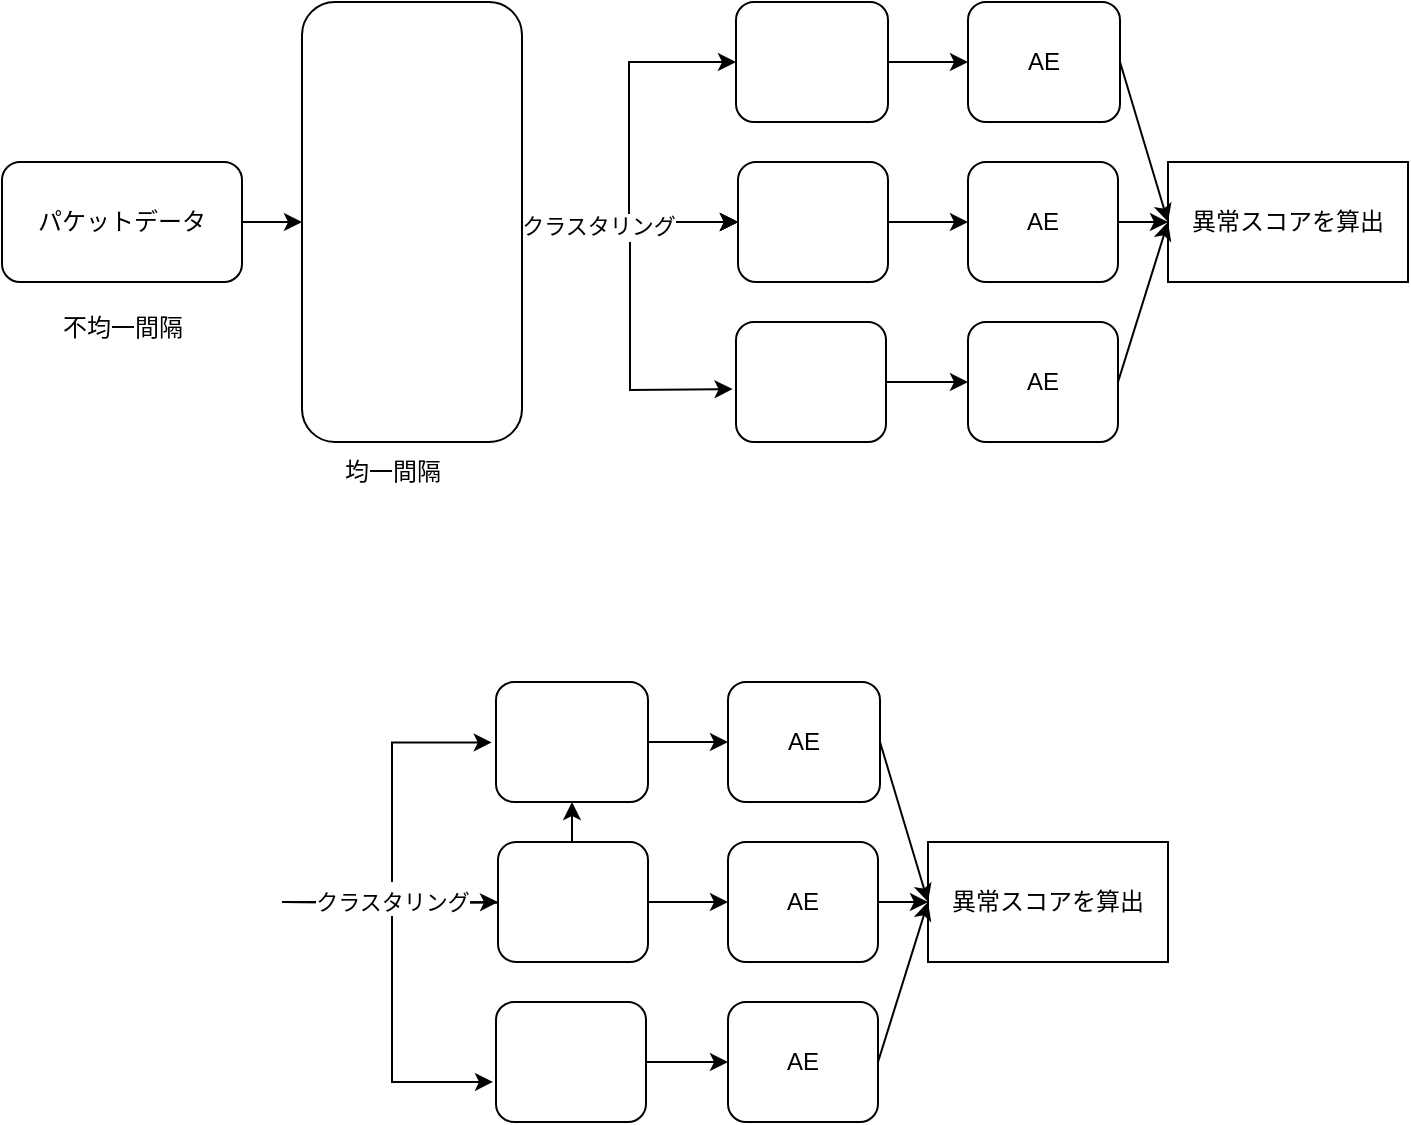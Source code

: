 <mxfile version="22.1.7" type="github">
  <diagram name="ページ1" id="fHjQXbyhqwzbF0dJYVGf">
    <mxGraphModel dx="856" dy="544" grid="1" gridSize="10" guides="1" tooltips="1" connect="1" arrows="1" fold="1" page="1" pageScale="1" pageWidth="827" pageHeight="1169" math="0" shadow="0">
      <root>
        <mxCell id="0" />
        <mxCell id="1" parent="0" />
        <mxCell id="VL7MHuX0nqvEhs6e7Bde-4" value="" style="edgeStyle=orthogonalEdgeStyle;rounded=0;orthogonalLoop=1;jettySize=auto;html=1;" parent="1" source="VL7MHuX0nqvEhs6e7Bde-2" target="VL7MHuX0nqvEhs6e7Bde-3" edge="1">
          <mxGeometry relative="1" as="geometry" />
        </mxCell>
        <mxCell id="VL7MHuX0nqvEhs6e7Bde-2" value="パケットデータ" style="rounded=1;whiteSpace=wrap;html=1;" parent="1" vertex="1">
          <mxGeometry x="30" y="360" width="120" height="60" as="geometry" />
        </mxCell>
        <mxCell id="VL7MHuX0nqvEhs6e7Bde-8" value="" style="edgeStyle=orthogonalEdgeStyle;rounded=0;orthogonalLoop=1;jettySize=auto;html=1;" parent="1" source="VL7MHuX0nqvEhs6e7Bde-3" target="VL7MHuX0nqvEhs6e7Bde-7" edge="1">
          <mxGeometry relative="1" as="geometry" />
        </mxCell>
        <mxCell id="VL7MHuX0nqvEhs6e7Bde-10" value="" style="edgeStyle=orthogonalEdgeStyle;rounded=0;orthogonalLoop=1;jettySize=auto;html=1;" parent="1" source="VL7MHuX0nqvEhs6e7Bde-3" target="VL7MHuX0nqvEhs6e7Bde-9" edge="1">
          <mxGeometry relative="1" as="geometry" />
        </mxCell>
        <mxCell id="VL7MHuX0nqvEhs6e7Bde-11" value="" style="edgeStyle=orthogonalEdgeStyle;rounded=0;orthogonalLoop=1;jettySize=auto;html=1;" parent="1" source="VL7MHuX0nqvEhs6e7Bde-3" target="VL7MHuX0nqvEhs6e7Bde-9" edge="1">
          <mxGeometry relative="1" as="geometry" />
        </mxCell>
        <mxCell id="VL7MHuX0nqvEhs6e7Bde-12" value="" style="edgeStyle=orthogonalEdgeStyle;rounded=0;orthogonalLoop=1;jettySize=auto;html=1;" parent="1" source="VL7MHuX0nqvEhs6e7Bde-3" target="VL7MHuX0nqvEhs6e7Bde-9" edge="1">
          <mxGeometry relative="1" as="geometry" />
        </mxCell>
        <mxCell id="VL7MHuX0nqvEhs6e7Bde-13" value="" style="edgeStyle=orthogonalEdgeStyle;rounded=0;orthogonalLoop=1;jettySize=auto;html=1;" parent="1" source="VL7MHuX0nqvEhs6e7Bde-3" target="VL7MHuX0nqvEhs6e7Bde-9" edge="1">
          <mxGeometry relative="1" as="geometry" />
        </mxCell>
        <mxCell id="VL7MHuX0nqvEhs6e7Bde-28" value="クラスタリング" style="edgeLabel;html=1;align=center;verticalAlign=middle;resizable=0;points=[];" parent="VL7MHuX0nqvEhs6e7Bde-13" vertex="1" connectable="0">
          <mxGeometry x="-0.293" y="-2" relative="1" as="geometry">
            <mxPoint as="offset" />
          </mxGeometry>
        </mxCell>
        <mxCell id="VL7MHuX0nqvEhs6e7Bde-3" value="" style="whiteSpace=wrap;html=1;rounded=1;" parent="1" vertex="1">
          <mxGeometry x="180" y="280" width="110" height="220" as="geometry" />
        </mxCell>
        <mxCell id="VL7MHuX0nqvEhs6e7Bde-5" value="不均一間隔" style="text;html=1;align=center;verticalAlign=middle;resizable=0;points=[];autosize=1;strokeColor=none;fillColor=none;" parent="1" vertex="1">
          <mxGeometry x="50" y="428" width="80" height="30" as="geometry" />
        </mxCell>
        <mxCell id="VL7MHuX0nqvEhs6e7Bde-6" value="均一間隔" style="text;html=1;align=center;verticalAlign=middle;resizable=0;points=[];autosize=1;strokeColor=none;fillColor=none;" parent="1" vertex="1">
          <mxGeometry x="190" y="500" width="70" height="30" as="geometry" />
        </mxCell>
        <mxCell id="VL7MHuX0nqvEhs6e7Bde-17" value="" style="edgeStyle=orthogonalEdgeStyle;rounded=0;orthogonalLoop=1;jettySize=auto;html=1;" parent="1" source="VL7MHuX0nqvEhs6e7Bde-7" target="VL7MHuX0nqvEhs6e7Bde-16" edge="1">
          <mxGeometry relative="1" as="geometry" />
        </mxCell>
        <mxCell id="VL7MHuX0nqvEhs6e7Bde-7" value="" style="whiteSpace=wrap;html=1;rounded=1;" parent="1" vertex="1">
          <mxGeometry x="397" y="280" width="76" height="60" as="geometry" />
        </mxCell>
        <mxCell id="VL7MHuX0nqvEhs6e7Bde-19" value="" style="edgeStyle=orthogonalEdgeStyle;rounded=0;orthogonalLoop=1;jettySize=auto;html=1;" parent="1" source="VL7MHuX0nqvEhs6e7Bde-9" target="VL7MHuX0nqvEhs6e7Bde-18" edge="1">
          <mxGeometry relative="1" as="geometry" />
        </mxCell>
        <mxCell id="VL7MHuX0nqvEhs6e7Bde-9" value="" style="whiteSpace=wrap;html=1;rounded=1;" parent="1" vertex="1">
          <mxGeometry x="398" y="360" width="75" height="60" as="geometry" />
        </mxCell>
        <mxCell id="VL7MHuX0nqvEhs6e7Bde-21" value="" style="edgeStyle=orthogonalEdgeStyle;rounded=0;orthogonalLoop=1;jettySize=auto;html=1;" parent="1" source="VL7MHuX0nqvEhs6e7Bde-14" target="VL7MHuX0nqvEhs6e7Bde-20" edge="1">
          <mxGeometry relative="1" as="geometry" />
        </mxCell>
        <mxCell id="VL7MHuX0nqvEhs6e7Bde-14" value="" style="whiteSpace=wrap;html=1;rounded=1;" parent="1" vertex="1">
          <mxGeometry x="397" y="440" width="75" height="60" as="geometry" />
        </mxCell>
        <mxCell id="VL7MHuX0nqvEhs6e7Bde-16" value="AE" style="whiteSpace=wrap;html=1;rounded=1;" parent="1" vertex="1">
          <mxGeometry x="513" y="280" width="76" height="60" as="geometry" />
        </mxCell>
        <mxCell id="VL7MHuX0nqvEhs6e7Bde-18" value="AE" style="whiteSpace=wrap;html=1;rounded=1;" parent="1" vertex="1">
          <mxGeometry x="513" y="360" width="75" height="60" as="geometry" />
        </mxCell>
        <mxCell id="VL7MHuX0nqvEhs6e7Bde-20" value="AE" style="whiteSpace=wrap;html=1;rounded=1;" parent="1" vertex="1">
          <mxGeometry x="513" y="440" width="75" height="60" as="geometry" />
        </mxCell>
        <mxCell id="VL7MHuX0nqvEhs6e7Bde-22" value="異常スコアを算出" style="rounded=0;whiteSpace=wrap;html=1;" parent="1" vertex="1">
          <mxGeometry x="613" y="360" width="120" height="60" as="geometry" />
        </mxCell>
        <mxCell id="VL7MHuX0nqvEhs6e7Bde-23" value="" style="endArrow=classic;html=1;rounded=0;exitX=1;exitY=0.5;exitDx=0;exitDy=0;entryX=0;entryY=0.5;entryDx=0;entryDy=0;" parent="1" source="VL7MHuX0nqvEhs6e7Bde-16" target="VL7MHuX0nqvEhs6e7Bde-22" edge="1">
          <mxGeometry width="50" height="50" relative="1" as="geometry">
            <mxPoint x="433" y="410" as="sourcePoint" />
            <mxPoint x="483" y="360" as="targetPoint" />
          </mxGeometry>
        </mxCell>
        <mxCell id="VL7MHuX0nqvEhs6e7Bde-24" value="" style="endArrow=classic;html=1;rounded=0;exitX=1;exitY=0.5;exitDx=0;exitDy=0;entryX=0;entryY=0.5;entryDx=0;entryDy=0;" parent="1" source="VL7MHuX0nqvEhs6e7Bde-18" target="VL7MHuX0nqvEhs6e7Bde-22" edge="1">
          <mxGeometry width="50" height="50" relative="1" as="geometry">
            <mxPoint x="599" y="320" as="sourcePoint" />
            <mxPoint x="613" y="390" as="targetPoint" />
          </mxGeometry>
        </mxCell>
        <mxCell id="VL7MHuX0nqvEhs6e7Bde-25" value="" style="endArrow=classic;html=1;rounded=0;exitX=1;exitY=0.5;exitDx=0;exitDy=0;entryX=0;entryY=0.5;entryDx=0;entryDy=0;" parent="1" source="VL7MHuX0nqvEhs6e7Bde-20" target="VL7MHuX0nqvEhs6e7Bde-22" edge="1">
          <mxGeometry width="50" height="50" relative="1" as="geometry">
            <mxPoint x="598" y="400" as="sourcePoint" />
            <mxPoint x="623" y="400" as="targetPoint" />
          </mxGeometry>
        </mxCell>
        <mxCell id="VL7MHuX0nqvEhs6e7Bde-31" value="" style="endArrow=classic;html=1;rounded=0;entryX=-0.023;entryY=0.559;entryDx=0;entryDy=0;entryPerimeter=0;" parent="1" target="VL7MHuX0nqvEhs6e7Bde-14" edge="1">
          <mxGeometry width="50" height="50" relative="1" as="geometry">
            <mxPoint x="344" y="400" as="sourcePoint" />
            <mxPoint x="390.7" y="473.54" as="targetPoint" />
            <Array as="points">
              <mxPoint x="344" y="474" />
            </Array>
          </mxGeometry>
        </mxCell>
        <mxCell id="KMRQJjXGumpYtsFhCQ9W-1" value="" style="edgeStyle=orthogonalEdgeStyle;rounded=0;orthogonalLoop=1;jettySize=auto;html=1;" edge="1" parent="1" target="KMRQJjXGumpYtsFhCQ9W-8">
          <mxGeometry relative="1" as="geometry">
            <mxPoint x="170" y="730" as="sourcePoint" />
          </mxGeometry>
        </mxCell>
        <mxCell id="KMRQJjXGumpYtsFhCQ9W-2" value="" style="edgeStyle=orthogonalEdgeStyle;rounded=0;orthogonalLoop=1;jettySize=auto;html=1;" edge="1" parent="1" target="KMRQJjXGumpYtsFhCQ9W-10">
          <mxGeometry relative="1" as="geometry">
            <mxPoint x="170" y="730" as="sourcePoint" />
          </mxGeometry>
        </mxCell>
        <mxCell id="KMRQJjXGumpYtsFhCQ9W-3" value="" style="edgeStyle=orthogonalEdgeStyle;rounded=0;orthogonalLoop=1;jettySize=auto;html=1;entryX=-0.028;entryY=0.504;entryDx=0;entryDy=0;entryPerimeter=0;" edge="1" parent="1" target="KMRQJjXGumpYtsFhCQ9W-8">
          <mxGeometry relative="1" as="geometry">
            <mxPoint x="225" y="720" as="sourcePoint" />
            <mxPoint x="282" y="649.861" as="targetPoint" />
            <Array as="points">
              <mxPoint x="225" y="650" />
            </Array>
          </mxGeometry>
        </mxCell>
        <mxCell id="KMRQJjXGumpYtsFhCQ9W-5" value="" style="edgeStyle=orthogonalEdgeStyle;rounded=0;orthogonalLoop=1;jettySize=auto;html=1;entryX=-0.02;entryY=0.666;entryDx=0;entryDy=0;entryPerimeter=0;" edge="1" parent="1" target="KMRQJjXGumpYtsFhCQ9W-12">
          <mxGeometry relative="1" as="geometry">
            <mxPoint x="170" y="730" as="sourcePoint" />
            <mxPoint x="270" y="820" as="targetPoint" />
            <Array as="points">
              <mxPoint x="190" y="730" />
              <mxPoint x="190" y="731" />
              <mxPoint x="225" y="731" />
              <mxPoint x="225" y="820" />
            </Array>
          </mxGeometry>
        </mxCell>
        <mxCell id="KMRQJjXGumpYtsFhCQ9W-6" value="クラスタリング" style="edgeLabel;html=1;align=center;verticalAlign=middle;resizable=0;points=[];" vertex="1" connectable="0" parent="KMRQJjXGumpYtsFhCQ9W-5">
          <mxGeometry x="-0.293" y="-2" relative="1" as="geometry">
            <mxPoint x="2" y="-14" as="offset" />
          </mxGeometry>
        </mxCell>
        <mxCell id="KMRQJjXGumpYtsFhCQ9W-7" value="" style="edgeStyle=orthogonalEdgeStyle;rounded=0;orthogonalLoop=1;jettySize=auto;html=1;" edge="1" parent="1" source="KMRQJjXGumpYtsFhCQ9W-8" target="KMRQJjXGumpYtsFhCQ9W-13">
          <mxGeometry relative="1" as="geometry" />
        </mxCell>
        <mxCell id="KMRQJjXGumpYtsFhCQ9W-8" value="" style="whiteSpace=wrap;html=1;rounded=1;" vertex="1" parent="1">
          <mxGeometry x="277" y="620" width="76" height="60" as="geometry" />
        </mxCell>
        <mxCell id="KMRQJjXGumpYtsFhCQ9W-9" value="" style="edgeStyle=orthogonalEdgeStyle;rounded=0;orthogonalLoop=1;jettySize=auto;html=1;" edge="1" parent="1" source="KMRQJjXGumpYtsFhCQ9W-10" target="KMRQJjXGumpYtsFhCQ9W-14">
          <mxGeometry relative="1" as="geometry" />
        </mxCell>
        <mxCell id="KMRQJjXGumpYtsFhCQ9W-10" value="" style="whiteSpace=wrap;html=1;rounded=1;" vertex="1" parent="1">
          <mxGeometry x="278" y="700" width="75" height="60" as="geometry" />
        </mxCell>
        <mxCell id="KMRQJjXGumpYtsFhCQ9W-11" value="" style="edgeStyle=orthogonalEdgeStyle;rounded=0;orthogonalLoop=1;jettySize=auto;html=1;" edge="1" parent="1" source="KMRQJjXGumpYtsFhCQ9W-12" target="KMRQJjXGumpYtsFhCQ9W-15">
          <mxGeometry relative="1" as="geometry" />
        </mxCell>
        <mxCell id="KMRQJjXGumpYtsFhCQ9W-12" value="" style="whiteSpace=wrap;html=1;rounded=1;" vertex="1" parent="1">
          <mxGeometry x="277" y="780" width="75" height="60" as="geometry" />
        </mxCell>
        <mxCell id="KMRQJjXGumpYtsFhCQ9W-13" value="AE" style="whiteSpace=wrap;html=1;rounded=1;" vertex="1" parent="1">
          <mxGeometry x="393" y="620" width="76" height="60" as="geometry" />
        </mxCell>
        <mxCell id="KMRQJjXGumpYtsFhCQ9W-14" value="AE" style="whiteSpace=wrap;html=1;rounded=1;" vertex="1" parent="1">
          <mxGeometry x="393" y="700" width="75" height="60" as="geometry" />
        </mxCell>
        <mxCell id="KMRQJjXGumpYtsFhCQ9W-15" value="AE" style="whiteSpace=wrap;html=1;rounded=1;" vertex="1" parent="1">
          <mxGeometry x="393" y="780" width="75" height="60" as="geometry" />
        </mxCell>
        <mxCell id="KMRQJjXGumpYtsFhCQ9W-16" value="異常スコアを算出" style="rounded=0;whiteSpace=wrap;html=1;" vertex="1" parent="1">
          <mxGeometry x="493" y="700" width="120" height="60" as="geometry" />
        </mxCell>
        <mxCell id="KMRQJjXGumpYtsFhCQ9W-17" value="" style="endArrow=classic;html=1;rounded=0;exitX=1;exitY=0.5;exitDx=0;exitDy=0;entryX=0;entryY=0.5;entryDx=0;entryDy=0;" edge="1" parent="1" source="KMRQJjXGumpYtsFhCQ9W-13" target="KMRQJjXGumpYtsFhCQ9W-16">
          <mxGeometry width="50" height="50" relative="1" as="geometry">
            <mxPoint x="313" y="750" as="sourcePoint" />
            <mxPoint x="363" y="700" as="targetPoint" />
          </mxGeometry>
        </mxCell>
        <mxCell id="KMRQJjXGumpYtsFhCQ9W-18" value="" style="endArrow=classic;html=1;rounded=0;exitX=1;exitY=0.5;exitDx=0;exitDy=0;entryX=0;entryY=0.5;entryDx=0;entryDy=0;" edge="1" parent="1" source="KMRQJjXGumpYtsFhCQ9W-14" target="KMRQJjXGumpYtsFhCQ9W-16">
          <mxGeometry width="50" height="50" relative="1" as="geometry">
            <mxPoint x="479" y="660" as="sourcePoint" />
            <mxPoint x="493" y="730" as="targetPoint" />
          </mxGeometry>
        </mxCell>
        <mxCell id="KMRQJjXGumpYtsFhCQ9W-19" value="" style="endArrow=classic;html=1;rounded=0;exitX=1;exitY=0.5;exitDx=0;exitDy=0;entryX=0;entryY=0.5;entryDx=0;entryDy=0;" edge="1" parent="1" source="KMRQJjXGumpYtsFhCQ9W-15" target="KMRQJjXGumpYtsFhCQ9W-16">
          <mxGeometry width="50" height="50" relative="1" as="geometry">
            <mxPoint x="478" y="740" as="sourcePoint" />
            <mxPoint x="503" y="740" as="targetPoint" />
          </mxGeometry>
        </mxCell>
      </root>
    </mxGraphModel>
  </diagram>
</mxfile>
